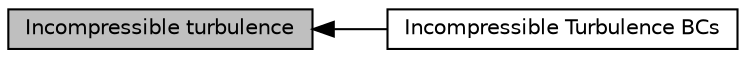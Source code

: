 digraph "Incompressible turbulence"
{
  bgcolor="transparent";
  edge [fontname="Helvetica",fontsize="10",labelfontname="Helvetica",labelfontsize="10"];
  node [fontname="Helvetica",fontsize="10",shape=record];
  rankdir=LR;
  Node1 [label="Incompressible Turbulence BCs",height=0.2,width=0.4,color="black",URL="$a11107.html"];
  Node0 [label="Incompressible turbulence",height=0.2,width=0.4,color="black", fillcolor="grey75", style="filled", fontcolor="black"];
  Node0->Node1 [shape=plaintext, dir="back", style="solid"];
}
